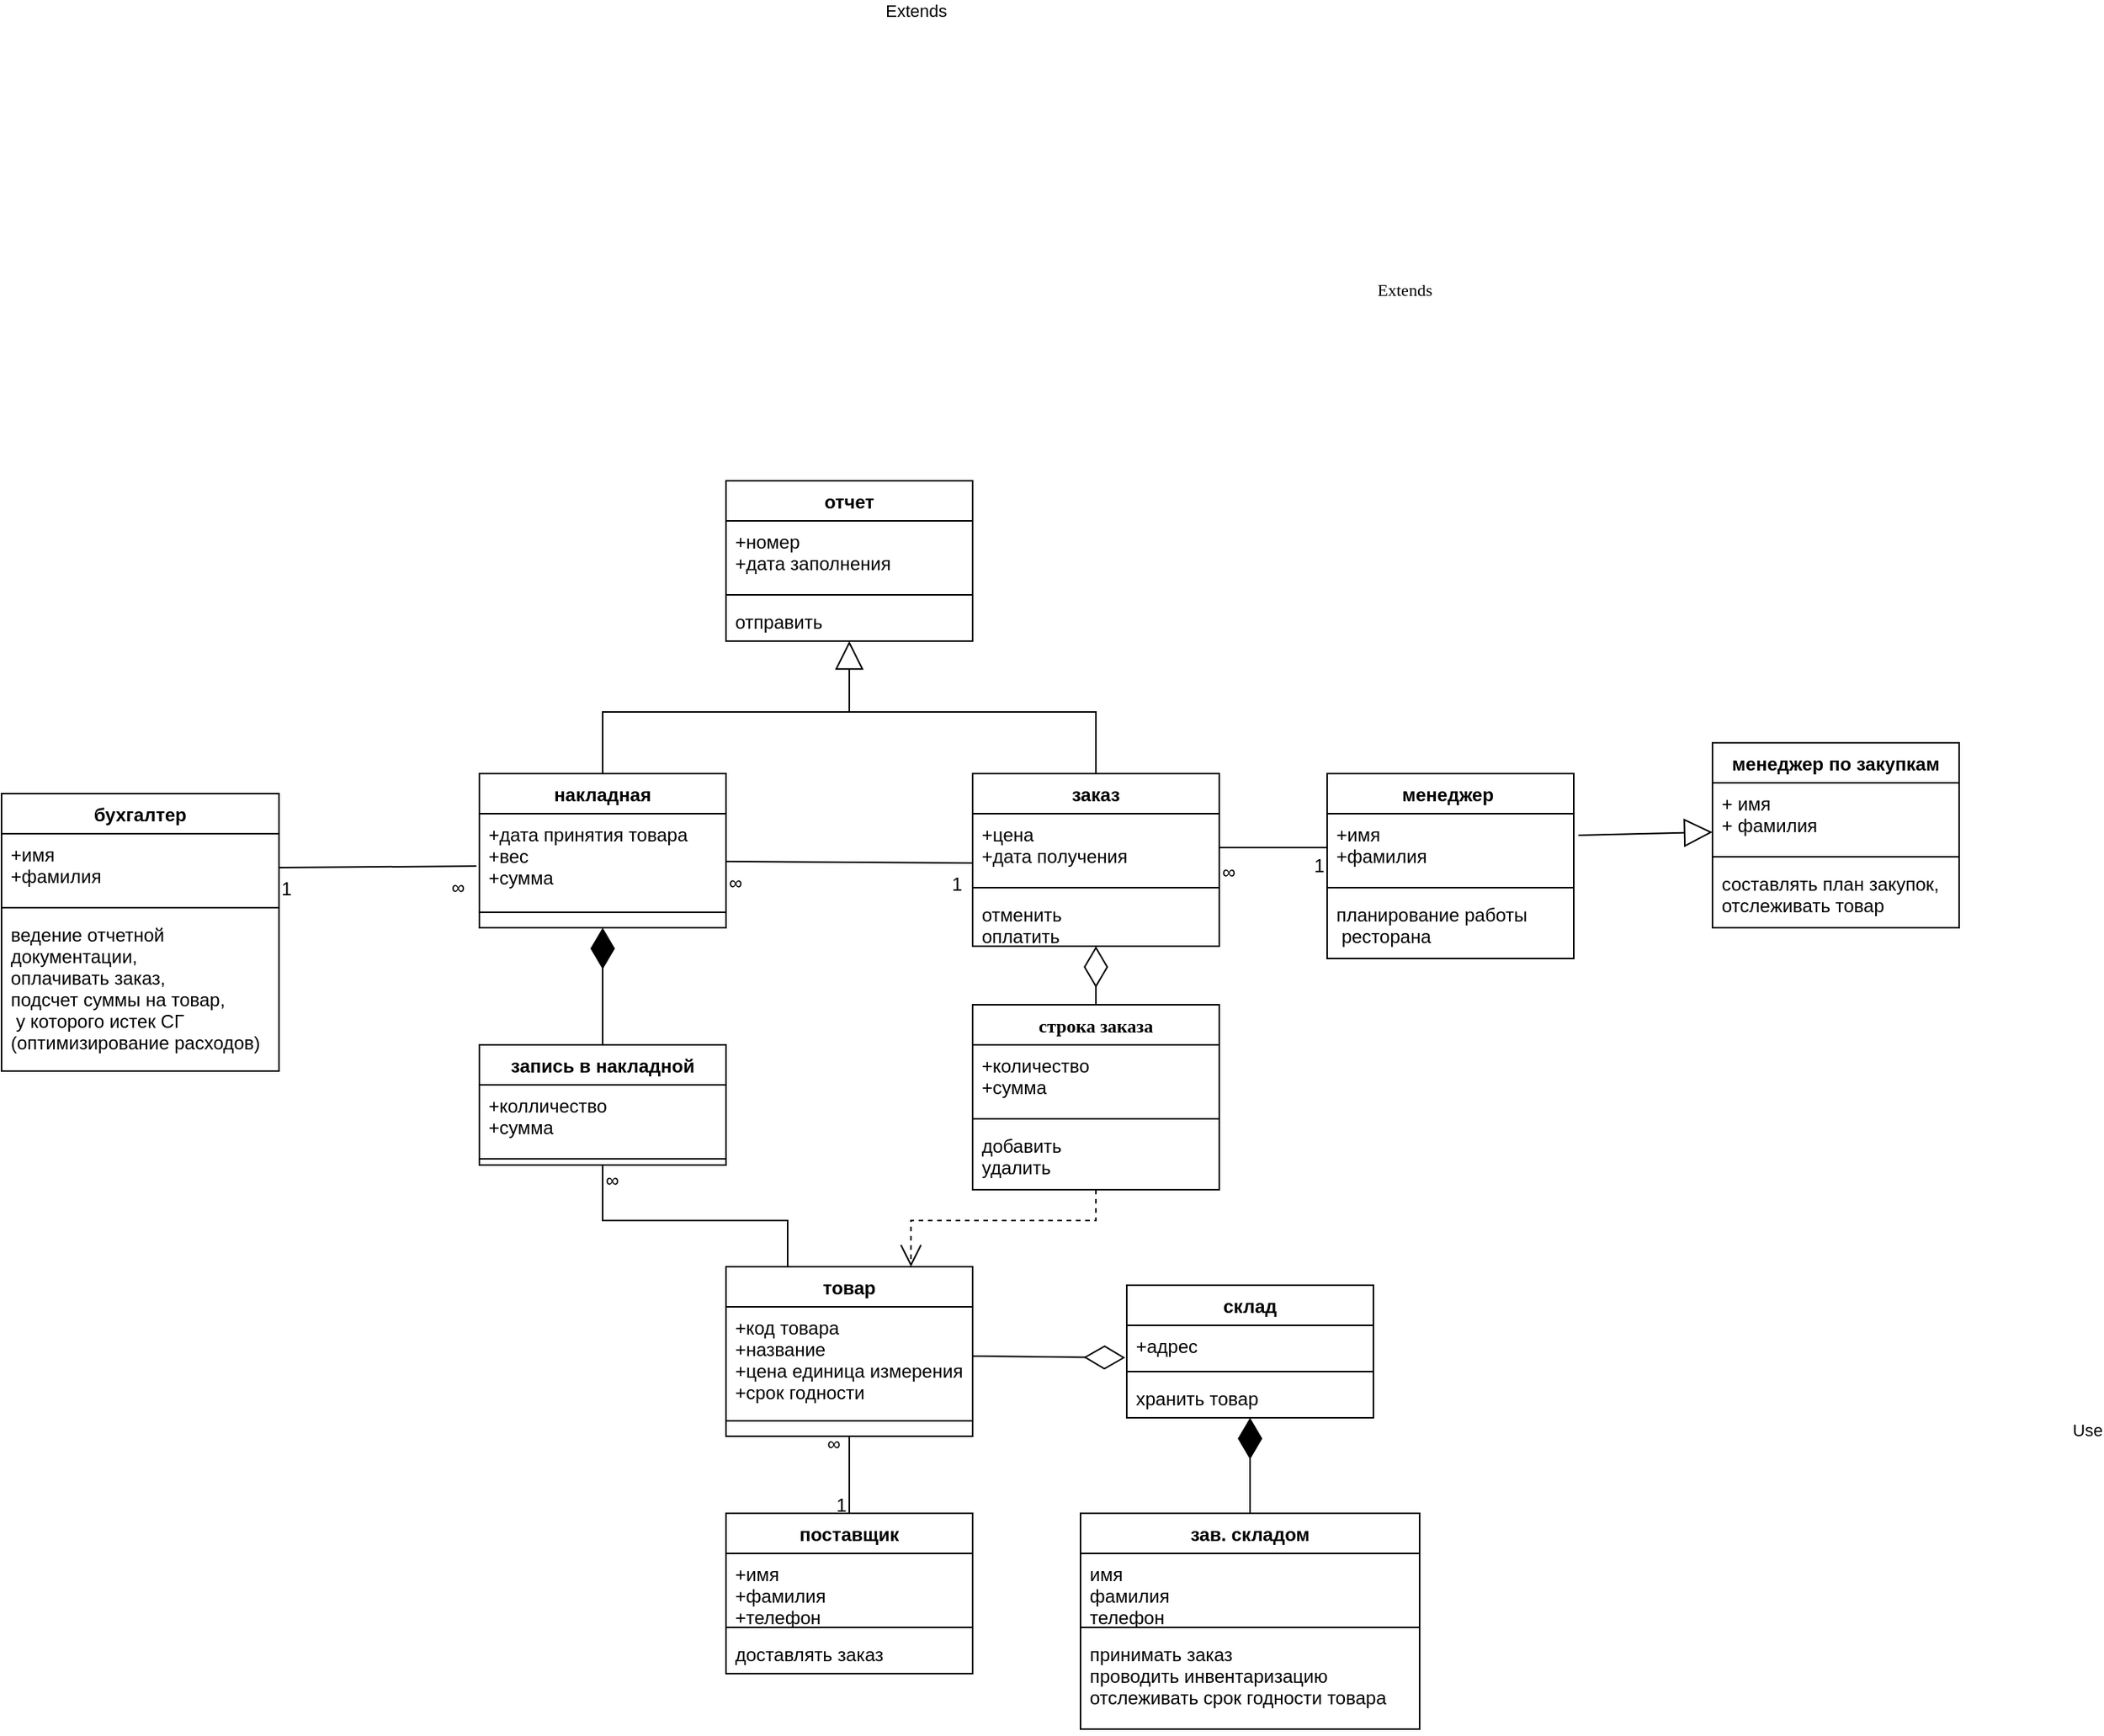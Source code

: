 <mxfile version="16.6.6" type="github">
  <diagram id="C5RBs43oDa-KdzZeNtuy" name="Page-1">
    <mxGraphModel dx="2670" dy="2188" grid="1" gridSize="10" guides="1" tooltips="1" connect="1" arrows="1" fold="1" page="1" pageScale="1" pageWidth="827" pageHeight="1169" math="0" shadow="0">
      <root>
        <mxCell id="WIyWlLk6GJQsqaUBKTNV-0" />
        <mxCell id="WIyWlLk6GJQsqaUBKTNV-1" parent="WIyWlLk6GJQsqaUBKTNV-0" />
        <mxCell id="ezVJloRw7gwk5ofPlkGu-52" value="отчет" style="swimlane;fontStyle=1;align=center;verticalAlign=top;childLayout=stackLayout;horizontal=1;startSize=26;horizontalStack=0;resizeParent=1;resizeParentMax=0;resizeLast=0;collapsible=1;marginBottom=0;" vertex="1" parent="WIyWlLk6GJQsqaUBKTNV-1">
          <mxGeometry x="320" y="50" width="160" height="104" as="geometry" />
        </mxCell>
        <mxCell id="ezVJloRw7gwk5ofPlkGu-53" value="+номер&#xa;+дата заполнения" style="text;strokeColor=none;fillColor=none;align=left;verticalAlign=top;spacingLeft=4;spacingRight=4;overflow=hidden;rotatable=0;points=[[0,0.5],[1,0.5]];portConstraint=eastwest;" vertex="1" parent="ezVJloRw7gwk5ofPlkGu-52">
          <mxGeometry y="26" width="160" height="44" as="geometry" />
        </mxCell>
        <mxCell id="ezVJloRw7gwk5ofPlkGu-171" value="" style="line;strokeWidth=1;fillColor=none;align=left;verticalAlign=middle;spacingTop=-1;spacingLeft=3;spacingRight=3;rotatable=0;labelPosition=right;points=[];portConstraint=eastwest;fontFamily=Helvetica;" vertex="1" parent="ezVJloRw7gwk5ofPlkGu-52">
          <mxGeometry y="70" width="160" height="8" as="geometry" />
        </mxCell>
        <mxCell id="ezVJloRw7gwk5ofPlkGu-54" value="" style="line;strokeWidth=1;fillColor=none;align=left;verticalAlign=middle;spacingTop=-1;spacingLeft=3;spacingRight=3;rotatable=0;labelPosition=right;points=[];portConstraint=eastwest;" vertex="1" parent="ezVJloRw7gwk5ofPlkGu-52">
          <mxGeometry y="78" width="160" as="geometry" />
        </mxCell>
        <mxCell id="ezVJloRw7gwk5ofPlkGu-170" value="отправить" style="text;strokeColor=none;fillColor=none;align=left;verticalAlign=top;spacingLeft=4;spacingRight=4;overflow=hidden;rotatable=0;points=[[0,0.5],[1,0.5]];portConstraint=eastwest;fontFamily=Helvetica;" vertex="1" parent="ezVJloRw7gwk5ofPlkGu-52">
          <mxGeometry y="78" width="160" height="26" as="geometry" />
        </mxCell>
        <mxCell id="ezVJloRw7gwk5ofPlkGu-56" value="накладная" style="swimlane;fontStyle=1;align=center;verticalAlign=top;childLayout=stackLayout;horizontal=1;startSize=26;horizontalStack=0;resizeParent=1;resizeParentMax=0;resizeLast=0;collapsible=1;marginBottom=0;" vertex="1" parent="WIyWlLk6GJQsqaUBKTNV-1">
          <mxGeometry x="160" y="240" width="160" height="100" as="geometry" />
        </mxCell>
        <mxCell id="ezVJloRw7gwk5ofPlkGu-57" value="+дата принятия товара&#xa;+вес&#xa;+сумма" style="text;strokeColor=none;fillColor=none;align=left;verticalAlign=top;spacingLeft=4;spacingRight=4;overflow=hidden;rotatable=0;points=[[0,0.5],[1,0.5]];portConstraint=eastwest;" vertex="1" parent="ezVJloRw7gwk5ofPlkGu-56">
          <mxGeometry y="26" width="160" height="54" as="geometry" />
        </mxCell>
        <mxCell id="ezVJloRw7gwk5ofPlkGu-58" value="" style="line;strokeWidth=1;fillColor=none;align=left;verticalAlign=middle;spacingTop=-1;spacingLeft=3;spacingRight=3;rotatable=0;labelPosition=right;points=[];portConstraint=eastwest;" vertex="1" parent="ezVJloRw7gwk5ofPlkGu-56">
          <mxGeometry y="80" width="160" height="20" as="geometry" />
        </mxCell>
        <mxCell id="ezVJloRw7gwk5ofPlkGu-60" value="заказ" style="swimlane;fontStyle=1;align=center;verticalAlign=top;childLayout=stackLayout;horizontal=1;startSize=26;horizontalStack=0;resizeParent=1;resizeParentMax=0;resizeLast=0;collapsible=1;marginBottom=0;" vertex="1" parent="WIyWlLk6GJQsqaUBKTNV-1">
          <mxGeometry x="480" y="240" width="160" height="112" as="geometry" />
        </mxCell>
        <mxCell id="ezVJloRw7gwk5ofPlkGu-61" value="+цена&#xa;+дата получения" style="text;strokeColor=none;fillColor=none;align=left;verticalAlign=top;spacingLeft=4;spacingRight=4;overflow=hidden;rotatable=0;points=[[0,0.5],[1,0.5]];portConstraint=eastwest;" vertex="1" parent="ezVJloRw7gwk5ofPlkGu-60">
          <mxGeometry y="26" width="160" height="44" as="geometry" />
        </mxCell>
        <mxCell id="ezVJloRw7gwk5ofPlkGu-62" value="" style="line;strokeWidth=1;fillColor=none;align=left;verticalAlign=middle;spacingTop=-1;spacingLeft=3;spacingRight=3;rotatable=0;labelPosition=right;points=[];portConstraint=eastwest;" vertex="1" parent="ezVJloRw7gwk5ofPlkGu-60">
          <mxGeometry y="70" width="160" height="8" as="geometry" />
        </mxCell>
        <mxCell id="ezVJloRw7gwk5ofPlkGu-63" value="отменить&#xa;оплатить" style="text;strokeColor=none;fillColor=none;align=left;verticalAlign=top;spacingLeft=4;spacingRight=4;overflow=hidden;rotatable=0;points=[[0,0.5],[1,0.5]];portConstraint=eastwest;" vertex="1" parent="ezVJloRw7gwk5ofPlkGu-60">
          <mxGeometry y="78" width="160" height="34" as="geometry" />
        </mxCell>
        <mxCell id="ezVJloRw7gwk5ofPlkGu-64" value="Extends" style="endArrow=block;endSize=16;endFill=0;html=1;rounded=0;entryX=0.5;entryY=1;entryDx=0;entryDy=0;fontFamily=Times New Roman;" edge="1" parent="WIyWlLk6GJQsqaUBKTNV-1" target="ezVJloRw7gwk5ofPlkGu-52">
          <mxGeometry x="1" y="-426" width="160" relative="1" as="geometry">
            <mxPoint x="400" y="200" as="sourcePoint" />
            <mxPoint x="490" y="240" as="targetPoint" />
            <mxPoint x="-66" y="-228" as="offset" />
          </mxGeometry>
        </mxCell>
        <mxCell id="ezVJloRw7gwk5ofPlkGu-65" value="" style="endArrow=none;html=1;rounded=0;fontFamily=Times New Roman;exitX=0.5;exitY=0;exitDx=0;exitDy=0;" edge="1" parent="WIyWlLk6GJQsqaUBKTNV-1" source="ezVJloRw7gwk5ofPlkGu-56">
          <mxGeometry width="50" height="50" relative="1" as="geometry">
            <mxPoint x="390" y="270" as="sourcePoint" />
            <mxPoint x="400" y="200" as="targetPoint" />
            <Array as="points">
              <mxPoint x="240" y="240" />
              <mxPoint x="240" y="200" />
            </Array>
          </mxGeometry>
        </mxCell>
        <mxCell id="ezVJloRw7gwk5ofPlkGu-66" value="" style="endArrow=none;html=1;rounded=0;fontFamily=Times New Roman;exitX=0.5;exitY=0;exitDx=0;exitDy=0;" edge="1" parent="WIyWlLk6GJQsqaUBKTNV-1" source="ezVJloRw7gwk5ofPlkGu-60">
          <mxGeometry width="50" height="50" relative="1" as="geometry">
            <mxPoint x="390" y="270" as="sourcePoint" />
            <mxPoint x="400" y="200" as="targetPoint" />
            <Array as="points">
              <mxPoint x="560" y="240" />
              <mxPoint x="560" y="200" />
            </Array>
          </mxGeometry>
        </mxCell>
        <mxCell id="ezVJloRw7gwk5ofPlkGu-67" value="строка заказа" style="swimlane;fontStyle=1;align=center;verticalAlign=top;childLayout=stackLayout;horizontal=1;startSize=26;horizontalStack=0;resizeParent=1;resizeParentMax=0;resizeLast=0;collapsible=1;marginBottom=0;fontFamily=Times New Roman;" vertex="1" parent="WIyWlLk6GJQsqaUBKTNV-1">
          <mxGeometry x="480" y="390" width="160" height="120" as="geometry" />
        </mxCell>
        <mxCell id="ezVJloRw7gwk5ofPlkGu-68" value="+количество&#xa;+сумма" style="text;strokeColor=none;fillColor=none;align=left;verticalAlign=top;spacingLeft=4;spacingRight=4;overflow=hidden;rotatable=0;points=[[0,0.5],[1,0.5]];portConstraint=eastwest;fontFamily=Helvetica;" vertex="1" parent="ezVJloRw7gwk5ofPlkGu-67">
          <mxGeometry y="26" width="160" height="44" as="geometry" />
        </mxCell>
        <mxCell id="ezVJloRw7gwk5ofPlkGu-127" value="" style="line;strokeWidth=1;fillColor=none;align=left;verticalAlign=middle;spacingTop=-1;spacingLeft=3;spacingRight=3;rotatable=0;labelPosition=right;points=[];portConstraint=eastwest;fontFamily=Helvetica;" vertex="1" parent="ezVJloRw7gwk5ofPlkGu-67">
          <mxGeometry y="70" width="160" height="8" as="geometry" />
        </mxCell>
        <mxCell id="ezVJloRw7gwk5ofPlkGu-126" value="добавить&#xa;удалить&#xa;" style="text;strokeColor=none;fillColor=none;align=left;verticalAlign=top;spacingLeft=4;spacingRight=4;overflow=hidden;rotatable=0;points=[[0,0.5],[1,0.5]];portConstraint=eastwest;fontFamily=Helvetica;" vertex="1" parent="ezVJloRw7gwk5ofPlkGu-67">
          <mxGeometry y="78" width="160" height="42" as="geometry" />
        </mxCell>
        <mxCell id="ezVJloRw7gwk5ofPlkGu-71" value="" style="endArrow=diamondThin;endFill=0;endSize=24;html=1;rounded=0;fontFamily=Times New Roman;exitX=0.5;exitY=0;exitDx=0;exitDy=0;" edge="1" parent="WIyWlLk6GJQsqaUBKTNV-1" source="ezVJloRw7gwk5ofPlkGu-67" target="ezVJloRw7gwk5ofPlkGu-63">
          <mxGeometry width="160" relative="1" as="geometry">
            <mxPoint x="330" y="320" as="sourcePoint" />
            <mxPoint x="490" y="320" as="targetPoint" />
          </mxGeometry>
        </mxCell>
        <mxCell id="ezVJloRw7gwk5ofPlkGu-72" value="менеджер " style="swimlane;fontStyle=1;align=center;verticalAlign=top;childLayout=stackLayout;horizontal=1;startSize=26;horizontalStack=0;resizeParent=1;resizeParentMax=0;resizeLast=0;collapsible=1;marginBottom=0;fontFamily=Helvetica;" vertex="1" parent="WIyWlLk6GJQsqaUBKTNV-1">
          <mxGeometry x="710" y="240" width="160" height="120" as="geometry" />
        </mxCell>
        <mxCell id="ezVJloRw7gwk5ofPlkGu-73" value="+имя&#xa;+фамилия" style="text;strokeColor=none;fillColor=none;align=left;verticalAlign=top;spacingLeft=4;spacingRight=4;overflow=hidden;rotatable=0;points=[[0,0.5],[1,0.5]];portConstraint=eastwest;fontFamily=Helvetica;" vertex="1" parent="ezVJloRw7gwk5ofPlkGu-72">
          <mxGeometry y="26" width="160" height="44" as="geometry" />
        </mxCell>
        <mxCell id="ezVJloRw7gwk5ofPlkGu-74" value="" style="line;strokeWidth=1;fillColor=none;align=left;verticalAlign=middle;spacingTop=-1;spacingLeft=3;spacingRight=3;rotatable=0;labelPosition=right;points=[];portConstraint=eastwest;fontFamily=Helvetica;" vertex="1" parent="ezVJloRw7gwk5ofPlkGu-72">
          <mxGeometry y="70" width="160" height="8" as="geometry" />
        </mxCell>
        <mxCell id="ezVJloRw7gwk5ofPlkGu-172" value="планирование работы&#xa; ресторана" style="text;strokeColor=none;fillColor=none;align=left;verticalAlign=top;spacingLeft=4;spacingRight=4;overflow=hidden;rotatable=0;points=[[0,0.5],[1,0.5]];portConstraint=eastwest;fontFamily=Helvetica;" vertex="1" parent="ezVJloRw7gwk5ofPlkGu-72">
          <mxGeometry y="78" width="160" height="42" as="geometry" />
        </mxCell>
        <mxCell id="ezVJloRw7gwk5ofPlkGu-76" value="" style="endArrow=none;html=1;rounded=0;fontFamily=Helvetica;exitX=1;exitY=0.5;exitDx=0;exitDy=0;" edge="1" parent="WIyWlLk6GJQsqaUBKTNV-1" source="ezVJloRw7gwk5ofPlkGu-61" target="ezVJloRw7gwk5ofPlkGu-73">
          <mxGeometry width="50" height="50" relative="1" as="geometry">
            <mxPoint x="390" y="350" as="sourcePoint" />
            <mxPoint x="440" y="300" as="targetPoint" />
          </mxGeometry>
        </mxCell>
        <mxCell id="ezVJloRw7gwk5ofPlkGu-77" value="запись в накладной" style="swimlane;fontStyle=1;align=center;verticalAlign=top;childLayout=stackLayout;horizontal=1;startSize=26;horizontalStack=0;resizeParent=1;resizeParentMax=0;resizeLast=0;collapsible=1;marginBottom=0;fontFamily=Helvetica;" vertex="1" parent="WIyWlLk6GJQsqaUBKTNV-1">
          <mxGeometry x="160" y="416" width="160" height="78" as="geometry" />
        </mxCell>
        <mxCell id="ezVJloRw7gwk5ofPlkGu-78" value="+колличество&#xa;+сумма" style="text;strokeColor=none;fillColor=none;align=left;verticalAlign=top;spacingLeft=4;spacingRight=4;overflow=hidden;rotatable=0;points=[[0,0.5],[1,0.5]];portConstraint=eastwest;fontFamily=Helvetica;" vertex="1" parent="ezVJloRw7gwk5ofPlkGu-77">
          <mxGeometry y="26" width="160" height="44" as="geometry" />
        </mxCell>
        <mxCell id="ezVJloRw7gwk5ofPlkGu-79" value="" style="line;strokeWidth=1;fillColor=none;align=left;verticalAlign=middle;spacingTop=-1;spacingLeft=3;spacingRight=3;rotatable=0;labelPosition=right;points=[];portConstraint=eastwest;fontFamily=Helvetica;" vertex="1" parent="ezVJloRw7gwk5ofPlkGu-77">
          <mxGeometry y="70" width="160" height="8" as="geometry" />
        </mxCell>
        <mxCell id="ezVJloRw7gwk5ofPlkGu-81" value="" style="endArrow=diamondThin;endFill=1;endSize=24;html=1;rounded=0;fontFamily=Helvetica;exitX=0.5;exitY=0;exitDx=0;exitDy=0;entryX=0.5;entryY=1;entryDx=0;entryDy=0;" edge="1" parent="WIyWlLk6GJQsqaUBKTNV-1" source="ezVJloRw7gwk5ofPlkGu-77" target="ezVJloRw7gwk5ofPlkGu-56">
          <mxGeometry width="160" relative="1" as="geometry">
            <mxPoint x="330" y="320" as="sourcePoint" />
            <mxPoint x="240" y="370" as="targetPoint" />
          </mxGeometry>
        </mxCell>
        <mxCell id="ezVJloRw7gwk5ofPlkGu-83" value="товар" style="swimlane;fontStyle=1;align=center;verticalAlign=top;childLayout=stackLayout;horizontal=1;startSize=26;horizontalStack=0;resizeParent=1;resizeParentMax=0;resizeLast=0;collapsible=1;marginBottom=0;fontFamily=Helvetica;" vertex="1" parent="WIyWlLk6GJQsqaUBKTNV-1">
          <mxGeometry x="320" y="560" width="160" height="110" as="geometry" />
        </mxCell>
        <mxCell id="ezVJloRw7gwk5ofPlkGu-84" value="+код товара&#xa;+название&#xa;+цена единица измерения&#xa;+срок годности" style="text;strokeColor=none;fillColor=none;align=left;verticalAlign=top;spacingLeft=4;spacingRight=4;overflow=hidden;rotatable=0;points=[[0,0.5],[1,0.5]];portConstraint=eastwest;fontFamily=Helvetica;" vertex="1" parent="ezVJloRw7gwk5ofPlkGu-83">
          <mxGeometry y="26" width="160" height="64" as="geometry" />
        </mxCell>
        <mxCell id="ezVJloRw7gwk5ofPlkGu-85" value="" style="line;strokeWidth=1;fillColor=none;align=left;verticalAlign=middle;spacingTop=-1;spacingLeft=3;spacingRight=3;rotatable=0;labelPosition=right;points=[];portConstraint=eastwest;fontFamily=Helvetica;" vertex="1" parent="ezVJloRw7gwk5ofPlkGu-83">
          <mxGeometry y="90" width="160" height="20" as="geometry" />
        </mxCell>
        <mxCell id="ezVJloRw7gwk5ofPlkGu-87" value="Use" style="endArrow=open;endSize=12;dashed=1;html=1;rounded=0;fontFamily=Helvetica;entryX=0.75;entryY=0;entryDx=0;entryDy=0;exitX=0.5;exitY=1;exitDx=0;exitDy=0;" edge="1" parent="WIyWlLk6GJQsqaUBKTNV-1" source="ezVJloRw7gwk5ofPlkGu-67" target="ezVJloRw7gwk5ofPlkGu-83">
          <mxGeometry x="1" y="581" width="160" relative="1" as="geometry">
            <mxPoint x="330" y="480" as="sourcePoint" />
            <mxPoint x="440" y="520" as="targetPoint" />
            <Array as="points">
              <mxPoint x="560" y="530" />
              <mxPoint x="440" y="530" />
            </Array>
            <mxPoint x="182" y="106" as="offset" />
          </mxGeometry>
        </mxCell>
        <mxCell id="ezVJloRw7gwk5ofPlkGu-88" value="" style="endArrow=none;html=1;rounded=0;fontFamily=Helvetica;entryX=0.5;entryY=1;entryDx=0;entryDy=0;exitX=0.25;exitY=0;exitDx=0;exitDy=0;" edge="1" parent="WIyWlLk6GJQsqaUBKTNV-1" source="ezVJloRw7gwk5ofPlkGu-83" target="ezVJloRw7gwk5ofPlkGu-77">
          <mxGeometry width="50" height="50" relative="1" as="geometry">
            <mxPoint x="390" y="510" as="sourcePoint" />
            <mxPoint x="440" y="460" as="targetPoint" />
            <Array as="points">
              <mxPoint x="360" y="530" />
              <mxPoint x="240" y="530" />
            </Array>
          </mxGeometry>
        </mxCell>
        <mxCell id="ezVJloRw7gwk5ofPlkGu-89" value="склад" style="swimlane;fontStyle=1;align=center;verticalAlign=top;childLayout=stackLayout;horizontal=1;startSize=26;horizontalStack=0;resizeParent=1;resizeParentMax=0;resizeLast=0;collapsible=1;marginBottom=0;fontFamily=Helvetica;" vertex="1" parent="WIyWlLk6GJQsqaUBKTNV-1">
          <mxGeometry x="580" y="572" width="160" height="86" as="geometry" />
        </mxCell>
        <mxCell id="ezVJloRw7gwk5ofPlkGu-90" value="+адрес" style="text;strokeColor=none;fillColor=none;align=left;verticalAlign=top;spacingLeft=4;spacingRight=4;overflow=hidden;rotatable=0;points=[[0,0.5],[1,0.5]];portConstraint=eastwest;fontFamily=Helvetica;" vertex="1" parent="ezVJloRw7gwk5ofPlkGu-89">
          <mxGeometry y="26" width="160" height="26" as="geometry" />
        </mxCell>
        <mxCell id="ezVJloRw7gwk5ofPlkGu-91" value="" style="line;strokeWidth=1;fillColor=none;align=left;verticalAlign=middle;spacingTop=-1;spacingLeft=3;spacingRight=3;rotatable=0;labelPosition=right;points=[];portConstraint=eastwest;fontFamily=Helvetica;" vertex="1" parent="ezVJloRw7gwk5ofPlkGu-89">
          <mxGeometry y="52" width="160" height="8" as="geometry" />
        </mxCell>
        <mxCell id="ezVJloRw7gwk5ofPlkGu-92" value="хранить товар" style="text;strokeColor=none;fillColor=none;align=left;verticalAlign=top;spacingLeft=4;spacingRight=4;overflow=hidden;rotatable=0;points=[[0,0.5],[1,0.5]];portConstraint=eastwest;fontFamily=Helvetica;" vertex="1" parent="ezVJloRw7gwk5ofPlkGu-89">
          <mxGeometry y="60" width="160" height="26" as="geometry" />
        </mxCell>
        <mxCell id="ezVJloRw7gwk5ofPlkGu-93" value="поставщик" style="swimlane;fontStyle=1;align=center;verticalAlign=top;childLayout=stackLayout;horizontal=1;startSize=26;horizontalStack=0;resizeParent=1;resizeParentMax=0;resizeLast=0;collapsible=1;marginBottom=0;fontFamily=Helvetica;" vertex="1" parent="WIyWlLk6GJQsqaUBKTNV-1">
          <mxGeometry x="320" y="720" width="160" height="104" as="geometry" />
        </mxCell>
        <mxCell id="ezVJloRw7gwk5ofPlkGu-94" value="+имя&#xa;+фамилия&#xa;+телефон" style="text;strokeColor=none;fillColor=none;align=left;verticalAlign=top;spacingLeft=4;spacingRight=4;overflow=hidden;rotatable=0;points=[[0,0.5],[1,0.5]];portConstraint=eastwest;fontFamily=Helvetica;" vertex="1" parent="ezVJloRw7gwk5ofPlkGu-93">
          <mxGeometry y="26" width="160" height="44" as="geometry" />
        </mxCell>
        <mxCell id="ezVJloRw7gwk5ofPlkGu-95" value="" style="line;strokeWidth=1;fillColor=none;align=left;verticalAlign=middle;spacingTop=-1;spacingLeft=3;spacingRight=3;rotatable=0;labelPosition=right;points=[];portConstraint=eastwest;fontFamily=Helvetica;" vertex="1" parent="ezVJloRw7gwk5ofPlkGu-93">
          <mxGeometry y="70" width="160" height="8" as="geometry" />
        </mxCell>
        <mxCell id="ezVJloRw7gwk5ofPlkGu-96" value="доставлять заказ" style="text;strokeColor=none;fillColor=none;align=left;verticalAlign=top;spacingLeft=4;spacingRight=4;overflow=hidden;rotatable=0;points=[[0,0.5],[1,0.5]];portConstraint=eastwest;fontFamily=Helvetica;" vertex="1" parent="ezVJloRw7gwk5ofPlkGu-93">
          <mxGeometry y="78" width="160" height="26" as="geometry" />
        </mxCell>
        <mxCell id="ezVJloRw7gwk5ofPlkGu-97" value="" style="endArrow=none;html=1;rounded=0;fontFamily=Helvetica;entryX=0.5;entryY=0;entryDx=0;entryDy=0;" edge="1" parent="WIyWlLk6GJQsqaUBKTNV-1" target="ezVJloRw7gwk5ofPlkGu-93">
          <mxGeometry width="50" height="50" relative="1" as="geometry">
            <mxPoint x="400" y="670" as="sourcePoint" />
            <mxPoint x="440" y="540" as="targetPoint" />
          </mxGeometry>
        </mxCell>
        <mxCell id="ezVJloRw7gwk5ofPlkGu-98" value="зав. складом" style="swimlane;fontStyle=1;align=center;verticalAlign=top;childLayout=stackLayout;horizontal=1;startSize=26;horizontalStack=0;resizeParent=1;resizeParentMax=0;resizeLast=0;collapsible=1;marginBottom=0;fontFamily=Helvetica;" vertex="1" parent="WIyWlLk6GJQsqaUBKTNV-1">
          <mxGeometry x="550" y="720" width="220" height="140" as="geometry" />
        </mxCell>
        <mxCell id="ezVJloRw7gwk5ofPlkGu-99" value="имя&#xa;фамилия&#xa;телефон" style="text;strokeColor=none;fillColor=none;align=left;verticalAlign=top;spacingLeft=4;spacingRight=4;overflow=hidden;rotatable=0;points=[[0,0.5],[1,0.5]];portConstraint=eastwest;fontFamily=Helvetica;" vertex="1" parent="ezVJloRw7gwk5ofPlkGu-98">
          <mxGeometry y="26" width="220" height="44" as="geometry" />
        </mxCell>
        <mxCell id="ezVJloRw7gwk5ofPlkGu-100" value="" style="line;strokeWidth=1;fillColor=none;align=left;verticalAlign=middle;spacingTop=-1;spacingLeft=3;spacingRight=3;rotatable=0;labelPosition=right;points=[];portConstraint=eastwest;fontFamily=Helvetica;" vertex="1" parent="ezVJloRw7gwk5ofPlkGu-98">
          <mxGeometry y="70" width="220" height="8" as="geometry" />
        </mxCell>
        <mxCell id="ezVJloRw7gwk5ofPlkGu-101" value="принимать заказ&#xa;проводить инвентаризацию&#xa;отслеживать срок годности товара" style="text;strokeColor=none;fillColor=none;align=left;verticalAlign=top;spacingLeft=4;spacingRight=4;overflow=hidden;rotatable=0;points=[[0,0.5],[1,0.5]];portConstraint=eastwest;fontFamily=Helvetica;" vertex="1" parent="ezVJloRw7gwk5ofPlkGu-98">
          <mxGeometry y="78" width="220" height="62" as="geometry" />
        </mxCell>
        <mxCell id="ezVJloRw7gwk5ofPlkGu-102" value="" style="endArrow=diamondThin;endFill=1;endSize=24;html=1;rounded=0;fontFamily=Helvetica;entryX=0.5;entryY=1;entryDx=0;entryDy=0;exitX=0.5;exitY=0;exitDx=0;exitDy=0;" edge="1" parent="WIyWlLk6GJQsqaUBKTNV-1" source="ezVJloRw7gwk5ofPlkGu-98" target="ezVJloRw7gwk5ofPlkGu-89">
          <mxGeometry width="160" relative="1" as="geometry">
            <mxPoint x="580" y="690" as="sourcePoint" />
            <mxPoint x="740" y="690" as="targetPoint" />
          </mxGeometry>
        </mxCell>
        <mxCell id="ezVJloRw7gwk5ofPlkGu-103" value="бухгалтер" style="swimlane;fontStyle=1;align=center;verticalAlign=top;childLayout=stackLayout;horizontal=1;startSize=26;horizontalStack=0;resizeParent=1;resizeParentMax=0;resizeLast=0;collapsible=1;marginBottom=0;fontFamily=Helvetica;" vertex="1" parent="WIyWlLk6GJQsqaUBKTNV-1">
          <mxGeometry x="-150" y="253" width="180" height="180" as="geometry" />
        </mxCell>
        <mxCell id="ezVJloRw7gwk5ofPlkGu-104" value="+имя&#xa;+фамилия" style="text;strokeColor=none;fillColor=none;align=left;verticalAlign=top;spacingLeft=4;spacingRight=4;overflow=hidden;rotatable=0;points=[[0,0.5],[1,0.5]];portConstraint=eastwest;fontFamily=Helvetica;" vertex="1" parent="ezVJloRw7gwk5ofPlkGu-103">
          <mxGeometry y="26" width="180" height="44" as="geometry" />
        </mxCell>
        <mxCell id="ezVJloRw7gwk5ofPlkGu-105" value="" style="line;strokeWidth=1;fillColor=none;align=left;verticalAlign=middle;spacingTop=-1;spacingLeft=3;spacingRight=3;rotatable=0;labelPosition=right;points=[];portConstraint=eastwest;fontFamily=Helvetica;" vertex="1" parent="ezVJloRw7gwk5ofPlkGu-103">
          <mxGeometry y="70" width="180" height="8" as="geometry" />
        </mxCell>
        <mxCell id="ezVJloRw7gwk5ofPlkGu-106" value="ведение отчетной &#xa;документации,&#xa;оплачивать заказ,&#xa;подсчет суммы на товар,&#xa; у которого истек СГ&#xa;(оптимизирование расходов)" style="text;strokeColor=none;fillColor=none;align=left;verticalAlign=top;spacingLeft=4;spacingRight=4;overflow=hidden;rotatable=0;points=[[0,0.5],[1,0.5]];portConstraint=eastwest;fontFamily=Helvetica;" vertex="1" parent="ezVJloRw7gwk5ofPlkGu-103">
          <mxGeometry y="78" width="180" height="102" as="geometry" />
        </mxCell>
        <mxCell id="ezVJloRw7gwk5ofPlkGu-107" value="" style="endArrow=diamondThin;endFill=0;endSize=24;html=1;rounded=0;fontFamily=Helvetica;exitX=1;exitY=0.5;exitDx=0;exitDy=0;entryX=-0.006;entryY=0.808;entryDx=0;entryDy=0;entryPerimeter=0;" edge="1" parent="WIyWlLk6GJQsqaUBKTNV-1" source="ezVJloRw7gwk5ofPlkGu-84" target="ezVJloRw7gwk5ofPlkGu-90">
          <mxGeometry width="160" relative="1" as="geometry">
            <mxPoint x="330" y="480" as="sourcePoint" />
            <mxPoint x="580" y="618" as="targetPoint" />
          </mxGeometry>
        </mxCell>
        <mxCell id="ezVJloRw7gwk5ofPlkGu-108" value="" style="endArrow=none;html=1;rounded=0;fontFamily=Helvetica;entryX=-0.012;entryY=0.63;entryDx=0;entryDy=0;entryPerimeter=0;exitX=1;exitY=0.5;exitDx=0;exitDy=0;" edge="1" parent="WIyWlLk6GJQsqaUBKTNV-1" source="ezVJloRw7gwk5ofPlkGu-104" target="ezVJloRw7gwk5ofPlkGu-57">
          <mxGeometry width="50" height="50" relative="1" as="geometry">
            <mxPoint x="30" y="320" as="sourcePoint" />
            <mxPoint x="430" y="360" as="targetPoint" />
          </mxGeometry>
        </mxCell>
        <mxCell id="ezVJloRw7gwk5ofPlkGu-109" value="" style="endArrow=none;html=1;rounded=0;fontFamily=Helvetica;entryX=0;entryY=0.727;entryDx=0;entryDy=0;entryPerimeter=0;exitX=0;exitY=0;exitDx=0;exitDy=0;" edge="1" parent="WIyWlLk6GJQsqaUBKTNV-1" source="ezVJloRw7gwk5ofPlkGu-118" target="ezVJloRw7gwk5ofPlkGu-61">
          <mxGeometry width="50" height="50" relative="1" as="geometry">
            <mxPoint x="320" y="318" as="sourcePoint" />
            <mxPoint x="430" y="460" as="targetPoint" />
          </mxGeometry>
        </mxCell>
        <mxCell id="ezVJloRw7gwk5ofPlkGu-110" value="1&lt;br&gt;" style="text;html=1;strokeColor=none;fillColor=none;align=center;verticalAlign=middle;whiteSpace=wrap;rounded=0;fontFamily=Helvetica;" vertex="1" parent="WIyWlLk6GJQsqaUBKTNV-1">
          <mxGeometry x="390" y="710" width="10" height="10" as="geometry" />
        </mxCell>
        <mxCell id="ezVJloRw7gwk5ofPlkGu-112" value="∞" style="text;html=1;strokeColor=none;fillColor=none;align=center;verticalAlign=middle;whiteSpace=wrap;rounded=0;fontFamily=Helvetica;" vertex="1" parent="WIyWlLk6GJQsqaUBKTNV-1">
          <mxGeometry x="380" y="670" width="20" height="10" as="geometry" />
        </mxCell>
        <mxCell id="ezVJloRw7gwk5ofPlkGu-113" value="∞" style="text;whiteSpace=wrap;html=1;fontFamily=Helvetica;" vertex="1" parent="WIyWlLk6GJQsqaUBKTNV-1">
          <mxGeometry x="240" y="490" width="20" height="20" as="geometry" />
        </mxCell>
        <mxCell id="ezVJloRw7gwk5ofPlkGu-114" value="1" style="text;html=1;strokeColor=none;fillColor=none;align=center;verticalAlign=middle;whiteSpace=wrap;rounded=0;fontFamily=Helvetica;" vertex="1" parent="WIyWlLk6GJQsqaUBKTNV-1">
          <mxGeometry x="30" y="310" width="10" height="10" as="geometry" />
        </mxCell>
        <mxCell id="ezVJloRw7gwk5ofPlkGu-115" value="1" style="text;html=1;strokeColor=none;fillColor=none;align=center;verticalAlign=middle;whiteSpace=wrap;rounded=0;fontFamily=Helvetica;" vertex="1" parent="WIyWlLk6GJQsqaUBKTNV-1">
          <mxGeometry x="700" y="290" width="10" height="20" as="geometry" />
        </mxCell>
        <mxCell id="ezVJloRw7gwk5ofPlkGu-116" value="∞" style="text;whiteSpace=wrap;html=1;fontFamily=Helvetica;" vertex="1" parent="WIyWlLk6GJQsqaUBKTNV-1">
          <mxGeometry x="140" y="300" width="10" height="30" as="geometry" />
        </mxCell>
        <mxCell id="ezVJloRw7gwk5ofPlkGu-117" value="∞" style="text;whiteSpace=wrap;html=1;fontFamily=Helvetica;" vertex="1" parent="WIyWlLk6GJQsqaUBKTNV-1">
          <mxGeometry x="640" y="290" width="20" height="20" as="geometry" />
        </mxCell>
        <mxCell id="ezVJloRw7gwk5ofPlkGu-118" value="∞" style="text;whiteSpace=wrap;html=1;fontFamily=Helvetica;" vertex="1" parent="WIyWlLk6GJQsqaUBKTNV-1">
          <mxGeometry x="320" y="297" width="30" height="30" as="geometry" />
        </mxCell>
        <mxCell id="ezVJloRw7gwk5ofPlkGu-119" value="1" style="text;html=1;strokeColor=none;fillColor=none;align=center;verticalAlign=middle;whiteSpace=wrap;rounded=0;fontFamily=Helvetica;" vertex="1" parent="WIyWlLk6GJQsqaUBKTNV-1">
          <mxGeometry x="460" y="307" width="20" height="10" as="geometry" />
        </mxCell>
        <mxCell id="ezVJloRw7gwk5ofPlkGu-129" value="менеджер по закупкам" style="swimlane;fontStyle=1;align=center;verticalAlign=top;childLayout=stackLayout;horizontal=1;startSize=26;horizontalStack=0;resizeParent=1;resizeParentMax=0;resizeLast=0;collapsible=1;marginBottom=0;fontFamily=Helvetica;" vertex="1" parent="WIyWlLk6GJQsqaUBKTNV-1">
          <mxGeometry x="960" y="220" width="160" height="120" as="geometry" />
        </mxCell>
        <mxCell id="ezVJloRw7gwk5ofPlkGu-130" value="+ имя&#xa;+ фамилия " style="text;strokeColor=none;fillColor=none;align=left;verticalAlign=top;spacingLeft=4;spacingRight=4;overflow=hidden;rotatable=0;points=[[0,0.5],[1,0.5]];portConstraint=eastwest;fontFamily=Helvetica;" vertex="1" parent="ezVJloRw7gwk5ofPlkGu-129">
          <mxGeometry y="26" width="160" height="44" as="geometry" />
        </mxCell>
        <mxCell id="ezVJloRw7gwk5ofPlkGu-131" value="" style="line;strokeWidth=1;fillColor=none;align=left;verticalAlign=middle;spacingTop=-1;spacingLeft=3;spacingRight=3;rotatable=0;labelPosition=right;points=[];portConstraint=eastwest;fontFamily=Helvetica;" vertex="1" parent="ezVJloRw7gwk5ofPlkGu-129">
          <mxGeometry y="70" width="160" height="8" as="geometry" />
        </mxCell>
        <mxCell id="ezVJloRw7gwk5ofPlkGu-132" value="составлять план закупок,&#xa;отслеживать товар" style="text;strokeColor=none;fillColor=none;align=left;verticalAlign=top;spacingLeft=4;spacingRight=4;overflow=hidden;rotatable=0;points=[[0,0.5],[1,0.5]];portConstraint=eastwest;fontFamily=Helvetica;" vertex="1" parent="ezVJloRw7gwk5ofPlkGu-129">
          <mxGeometry y="78" width="160" height="42" as="geometry" />
        </mxCell>
        <mxCell id="ezVJloRw7gwk5ofPlkGu-164" value="Extends" style="endArrow=block;endSize=16;endFill=0;html=1;rounded=0;fontFamily=Helvetica;entryX=0;entryY=0.727;entryDx=0;entryDy=0;entryPerimeter=0;exitX=1.019;exitY=0.318;exitDx=0;exitDy=0;exitPerimeter=0;" edge="1" parent="WIyWlLk6GJQsqaUBKTNV-1" source="ezVJloRw7gwk5ofPlkGu-73" target="ezVJloRw7gwk5ofPlkGu-130">
          <mxGeometry x="-1" y="416" width="160" relative="1" as="geometry">
            <mxPoint x="910" y="375" as="sourcePoint" />
            <mxPoint x="530" y="360" as="targetPoint" />
            <Array as="points" />
            <mxPoint x="-420" y="-119" as="offset" />
          </mxGeometry>
        </mxCell>
      </root>
    </mxGraphModel>
  </diagram>
</mxfile>
